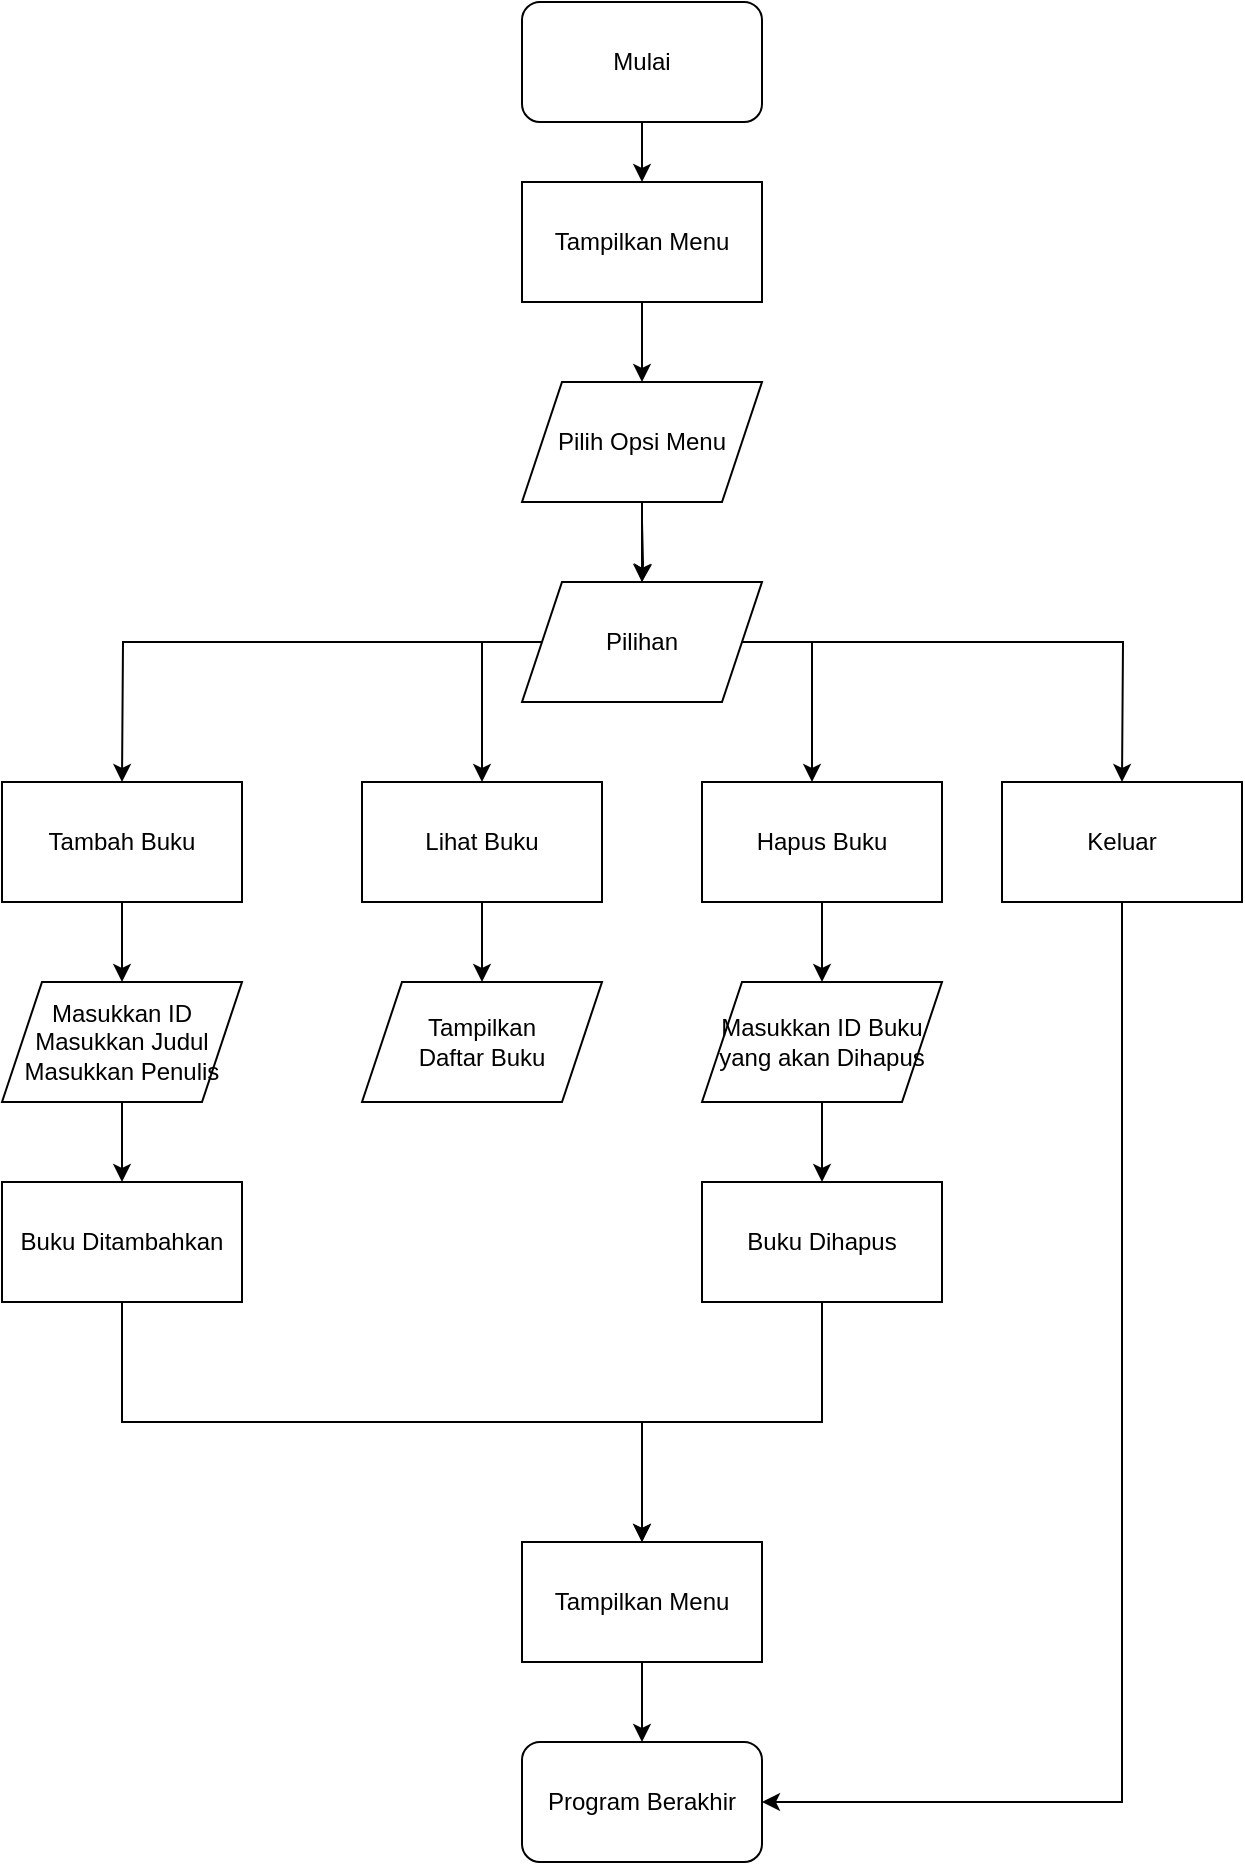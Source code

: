 <mxfile version="24.7.17">
  <diagram name="Page-1" id="glQvt8saDaPv-tLMFjgM">
    <mxGraphModel dx="694" dy="670" grid="1" gridSize="10" guides="1" tooltips="1" connect="1" arrows="1" fold="1" page="1" pageScale="1" pageWidth="850" pageHeight="1100" math="0" shadow="0">
      <root>
        <mxCell id="0" />
        <mxCell id="1" parent="0" />
        <mxCell id="8mjYLHvnkvFiz-2dnYs0-11" style="edgeStyle=orthogonalEdgeStyle;rounded=0;orthogonalLoop=1;jettySize=auto;html=1;exitX=0.5;exitY=1;exitDx=0;exitDy=0;entryX=0.5;entryY=0;entryDx=0;entryDy=0;" edge="1" parent="1" source="8mjYLHvnkvFiz-2dnYs0-1" target="8mjYLHvnkvFiz-2dnYs0-5">
          <mxGeometry relative="1" as="geometry" />
        </mxCell>
        <mxCell id="8mjYLHvnkvFiz-2dnYs0-1" value="Mulai" style="rounded=1;whiteSpace=wrap;html=1;" vertex="1" parent="1">
          <mxGeometry x="320" y="130" width="120" height="60" as="geometry" />
        </mxCell>
        <mxCell id="8mjYLHvnkvFiz-2dnYs0-26" style="edgeStyle=orthogonalEdgeStyle;rounded=0;orthogonalLoop=1;jettySize=auto;html=1;exitX=0;exitY=0.5;exitDx=0;exitDy=0;entryX=0.5;entryY=0;entryDx=0;entryDy=0;" edge="1" parent="1" source="8mjYLHvnkvFiz-2dnYs0-4">
          <mxGeometry relative="1" as="geometry">
            <mxPoint x="120" y="520" as="targetPoint" />
          </mxGeometry>
        </mxCell>
        <mxCell id="8mjYLHvnkvFiz-2dnYs0-27" style="edgeStyle=orthogonalEdgeStyle;rounded=0;orthogonalLoop=1;jettySize=auto;html=1;exitX=0;exitY=0.5;exitDx=0;exitDy=0;entryX=0.5;entryY=0;entryDx=0;entryDy=0;" edge="1" parent="1">
          <mxGeometry relative="1" as="geometry">
            <mxPoint x="330" y="450" as="sourcePoint" />
            <mxPoint x="300" y="520" as="targetPoint" />
            <Array as="points">
              <mxPoint x="300" y="450" />
            </Array>
          </mxGeometry>
        </mxCell>
        <mxCell id="8mjYLHvnkvFiz-2dnYs0-28" style="edgeStyle=orthogonalEdgeStyle;rounded=0;orthogonalLoop=1;jettySize=auto;html=1;exitX=1;exitY=0.5;exitDx=0;exitDy=0;entryX=0.5;entryY=0;entryDx=0;entryDy=0;" edge="1" parent="1" source="8mjYLHvnkvFiz-2dnYs0-4">
          <mxGeometry relative="1" as="geometry">
            <mxPoint x="465" y="520" as="targetPoint" />
            <Array as="points">
              <mxPoint x="465" y="450" />
            </Array>
          </mxGeometry>
        </mxCell>
        <mxCell id="8mjYLHvnkvFiz-2dnYs0-29" style="edgeStyle=orthogonalEdgeStyle;rounded=0;orthogonalLoop=1;jettySize=auto;html=1;exitX=1;exitY=0.5;exitDx=0;exitDy=0;entryX=0.5;entryY=0;entryDx=0;entryDy=0;" edge="1" parent="1" source="8mjYLHvnkvFiz-2dnYs0-4">
          <mxGeometry relative="1" as="geometry">
            <mxPoint x="620" y="520" as="targetPoint" />
          </mxGeometry>
        </mxCell>
        <mxCell id="8mjYLHvnkvFiz-2dnYs0-4" value="Pilihan" style="shape=parallelogram;perimeter=parallelogramPerimeter;whiteSpace=wrap;html=1;fixedSize=1;" vertex="1" parent="1">
          <mxGeometry x="320" y="420" width="120" height="60" as="geometry" />
        </mxCell>
        <mxCell id="8mjYLHvnkvFiz-2dnYs0-24" style="edgeStyle=orthogonalEdgeStyle;rounded=0;orthogonalLoop=1;jettySize=auto;html=1;exitX=0.5;exitY=1;exitDx=0;exitDy=0;" edge="1" parent="1" source="8mjYLHvnkvFiz-2dnYs0-5" target="8mjYLHvnkvFiz-2dnYs0-30">
          <mxGeometry relative="1" as="geometry">
            <mxPoint x="380" y="310.0" as="targetPoint" />
          </mxGeometry>
        </mxCell>
        <mxCell id="8mjYLHvnkvFiz-2dnYs0-5" value="Tampilkan Menu" style="rounded=0;whiteSpace=wrap;html=1;" vertex="1" parent="1">
          <mxGeometry x="320" y="220" width="120" height="60" as="geometry" />
        </mxCell>
        <mxCell id="8mjYLHvnkvFiz-2dnYs0-25" style="edgeStyle=orthogonalEdgeStyle;rounded=0;orthogonalLoop=1;jettySize=auto;html=1;exitX=0.5;exitY=1;exitDx=0;exitDy=0;" edge="1" parent="1" target="8mjYLHvnkvFiz-2dnYs0-4">
          <mxGeometry relative="1" as="geometry">
            <mxPoint x="380" y="390" as="sourcePoint" />
          </mxGeometry>
        </mxCell>
        <mxCell id="8mjYLHvnkvFiz-2dnYs0-31" style="edgeStyle=orthogonalEdgeStyle;rounded=0;orthogonalLoop=1;jettySize=auto;html=1;exitX=0.5;exitY=1;exitDx=0;exitDy=0;" edge="1" parent="1" source="8mjYLHvnkvFiz-2dnYs0-30" target="8mjYLHvnkvFiz-2dnYs0-4">
          <mxGeometry relative="1" as="geometry" />
        </mxCell>
        <mxCell id="8mjYLHvnkvFiz-2dnYs0-30" value="Pilih Opsi Menu" style="shape=parallelogram;perimeter=parallelogramPerimeter;whiteSpace=wrap;html=1;fixedSize=1;" vertex="1" parent="1">
          <mxGeometry x="320" y="320" width="120" height="60" as="geometry" />
        </mxCell>
        <mxCell id="8mjYLHvnkvFiz-2dnYs0-61" style="edgeStyle=orthogonalEdgeStyle;rounded=0;orthogonalLoop=1;jettySize=auto;html=1;exitX=0.5;exitY=1;exitDx=0;exitDy=0;" edge="1" parent="1" source="8mjYLHvnkvFiz-2dnYs0-36" target="8mjYLHvnkvFiz-2dnYs0-59">
          <mxGeometry relative="1" as="geometry">
            <Array as="points">
              <mxPoint x="620" y="1030" />
            </Array>
          </mxGeometry>
        </mxCell>
        <mxCell id="8mjYLHvnkvFiz-2dnYs0-36" value="Keluar" style="rounded=0;whiteSpace=wrap;html=1;" vertex="1" parent="1">
          <mxGeometry x="560" y="520" width="120" height="60" as="geometry" />
        </mxCell>
        <mxCell id="8mjYLHvnkvFiz-2dnYs0-51" style="edgeStyle=orthogonalEdgeStyle;rounded=0;orthogonalLoop=1;jettySize=auto;html=1;exitX=0.5;exitY=1;exitDx=0;exitDy=0;" edge="1" parent="1" source="8mjYLHvnkvFiz-2dnYs0-37" target="8mjYLHvnkvFiz-2dnYs0-42">
          <mxGeometry relative="1" as="geometry" />
        </mxCell>
        <mxCell id="8mjYLHvnkvFiz-2dnYs0-37" value="Hapus Buku" style="rounded=0;whiteSpace=wrap;html=1;" vertex="1" parent="1">
          <mxGeometry x="410" y="520" width="120" height="60" as="geometry" />
        </mxCell>
        <mxCell id="8mjYLHvnkvFiz-2dnYs0-49" style="edgeStyle=orthogonalEdgeStyle;rounded=0;orthogonalLoop=1;jettySize=auto;html=1;exitX=0.5;exitY=1;exitDx=0;exitDy=0;" edge="1" parent="1" source="8mjYLHvnkvFiz-2dnYs0-38" target="8mjYLHvnkvFiz-2dnYs0-41">
          <mxGeometry relative="1" as="geometry" />
        </mxCell>
        <mxCell id="8mjYLHvnkvFiz-2dnYs0-38" value="Lihat Buku" style="rounded=0;whiteSpace=wrap;html=1;" vertex="1" parent="1">
          <mxGeometry x="240" y="520" width="120" height="60" as="geometry" />
        </mxCell>
        <mxCell id="8mjYLHvnkvFiz-2dnYs0-47" style="edgeStyle=orthogonalEdgeStyle;rounded=0;orthogonalLoop=1;jettySize=auto;html=1;exitX=0.5;exitY=1;exitDx=0;exitDy=0;" edge="1" parent="1" source="8mjYLHvnkvFiz-2dnYs0-39" target="8mjYLHvnkvFiz-2dnYs0-40">
          <mxGeometry relative="1" as="geometry" />
        </mxCell>
        <mxCell id="8mjYLHvnkvFiz-2dnYs0-39" value="Tambah Buku" style="rounded=0;whiteSpace=wrap;html=1;" vertex="1" parent="1">
          <mxGeometry x="60" y="520" width="120" height="60" as="geometry" />
        </mxCell>
        <mxCell id="8mjYLHvnkvFiz-2dnYs0-48" style="edgeStyle=orthogonalEdgeStyle;rounded=0;orthogonalLoop=1;jettySize=auto;html=1;exitX=0.5;exitY=1;exitDx=0;exitDy=0;" edge="1" parent="1" source="8mjYLHvnkvFiz-2dnYs0-40" target="8mjYLHvnkvFiz-2dnYs0-45">
          <mxGeometry relative="1" as="geometry" />
        </mxCell>
        <mxCell id="8mjYLHvnkvFiz-2dnYs0-40" value="Masukkan ID&lt;div&gt;Masukkan Judul&lt;/div&gt;&lt;div&gt;Masukkan Penulis&lt;/div&gt;" style="shape=parallelogram;perimeter=parallelogramPerimeter;whiteSpace=wrap;html=1;fixedSize=1;" vertex="1" parent="1">
          <mxGeometry x="60" y="620" width="120" height="60" as="geometry" />
        </mxCell>
        <mxCell id="8mjYLHvnkvFiz-2dnYs0-41" value="Tampilkan&lt;div&gt;Daftar Buku&lt;/div&gt;" style="shape=parallelogram;perimeter=parallelogramPerimeter;whiteSpace=wrap;html=1;fixedSize=1;" vertex="1" parent="1">
          <mxGeometry x="240" y="620" width="120" height="60" as="geometry" />
        </mxCell>
        <mxCell id="8mjYLHvnkvFiz-2dnYs0-53" style="edgeStyle=orthogonalEdgeStyle;rounded=0;orthogonalLoop=1;jettySize=auto;html=1;exitX=0.5;exitY=1;exitDx=0;exitDy=0;" edge="1" parent="1" source="8mjYLHvnkvFiz-2dnYs0-42" target="8mjYLHvnkvFiz-2dnYs0-44">
          <mxGeometry relative="1" as="geometry" />
        </mxCell>
        <mxCell id="8mjYLHvnkvFiz-2dnYs0-42" value="Masukkan ID Buku yang akan Dihapus" style="shape=parallelogram;perimeter=parallelogramPerimeter;whiteSpace=wrap;html=1;fixedSize=1;" vertex="1" parent="1">
          <mxGeometry x="410" y="620" width="120" height="60" as="geometry" />
        </mxCell>
        <mxCell id="8mjYLHvnkvFiz-2dnYs0-58" style="edgeStyle=orthogonalEdgeStyle;rounded=0;orthogonalLoop=1;jettySize=auto;html=1;exitX=0.5;exitY=1;exitDx=0;exitDy=0;" edge="1" parent="1" source="8mjYLHvnkvFiz-2dnYs0-44" target="8mjYLHvnkvFiz-2dnYs0-54">
          <mxGeometry relative="1" as="geometry" />
        </mxCell>
        <mxCell id="8mjYLHvnkvFiz-2dnYs0-44" value="Buku Dihapus" style="rounded=0;whiteSpace=wrap;html=1;" vertex="1" parent="1">
          <mxGeometry x="410" y="720" width="120" height="60" as="geometry" />
        </mxCell>
        <mxCell id="8mjYLHvnkvFiz-2dnYs0-57" style="edgeStyle=orthogonalEdgeStyle;rounded=0;orthogonalLoop=1;jettySize=auto;html=1;exitX=0.5;exitY=1;exitDx=0;exitDy=0;" edge="1" parent="1" source="8mjYLHvnkvFiz-2dnYs0-45" target="8mjYLHvnkvFiz-2dnYs0-54">
          <mxGeometry relative="1" as="geometry" />
        </mxCell>
        <mxCell id="8mjYLHvnkvFiz-2dnYs0-45" value="Buku Ditambahkan" style="rounded=0;whiteSpace=wrap;html=1;" vertex="1" parent="1">
          <mxGeometry x="60" y="720" width="120" height="60" as="geometry" />
        </mxCell>
        <mxCell id="8mjYLHvnkvFiz-2dnYs0-60" style="edgeStyle=orthogonalEdgeStyle;rounded=0;orthogonalLoop=1;jettySize=auto;html=1;exitX=0.5;exitY=1;exitDx=0;exitDy=0;" edge="1" parent="1" source="8mjYLHvnkvFiz-2dnYs0-54" target="8mjYLHvnkvFiz-2dnYs0-59">
          <mxGeometry relative="1" as="geometry" />
        </mxCell>
        <mxCell id="8mjYLHvnkvFiz-2dnYs0-54" value="Tampilkan Menu" style="rounded=0;whiteSpace=wrap;html=1;" vertex="1" parent="1">
          <mxGeometry x="320" y="900" width="120" height="60" as="geometry" />
        </mxCell>
        <mxCell id="8mjYLHvnkvFiz-2dnYs0-59" value="Program Berakhir" style="rounded=1;whiteSpace=wrap;html=1;" vertex="1" parent="1">
          <mxGeometry x="320" y="1000" width="120" height="60" as="geometry" />
        </mxCell>
      </root>
    </mxGraphModel>
  </diagram>
</mxfile>
